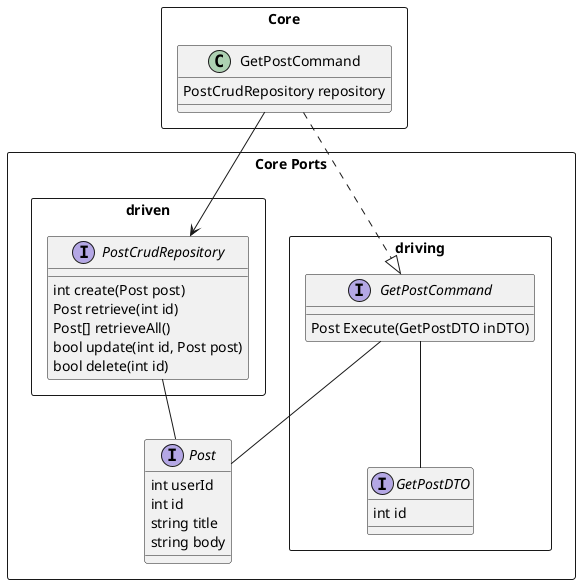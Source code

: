 @startuml

package "Core Ports" <<Rectangle>> {

interface Post {
            int userId
            int id
            string title
            string body
        }

package "driving" <<Rectangle>> {
    interface GetPostDTO {
        int id
    }

    interface GetPostCommand {
            {method} Post Execute(GetPostDTO inDTO)
    }

}

package "driven" <<Rectangle>> {
        interface PostCrudRepository {
            int create(Post post)
            Post retrieve(int id)
            Post[] retrieveAll()
            bool update(int id, Post post)
            bool delete(int id)
        }

        

}

}

package "Core" <<Rectangle>> {
    class "GetPostCommand" as CommandHandler {
        PostCrudRepository repository
    }
}


CommandHandler ..|> GetPostCommand
CommandHandler -> PostCrudRepository
GetPostCommand -- GetPostDTO
PostCrudRepository -- Post
GetPostCommand -- Post
@enduml

